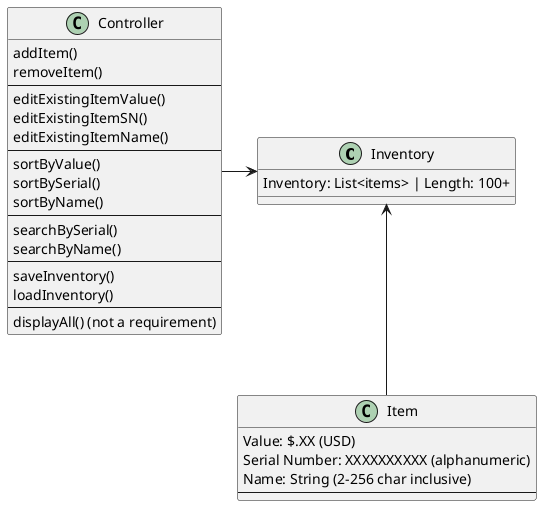 @startuml
'https://plantuml.com/class-diagram

class Inventory {
Inventory: List<items> | Length: 100+
}

class Item {
Value: $.XX (USD)
Serial Number: XXXXXXXXXX (alphanumeric)
Name: String (2-256 char inclusive)
----
}

class Controller {
addItem()
removeItem()
--
editExistingItemValue()
editExistingItemSN()
editExistingItemName()
--
sortByValue()
sortBySerial()
sortByName()
--
searchBySerial()
searchByName()
--
saveInventory()
loadInventory()
--
displayAll() (not a requirement)
}

Controller -> Inventory
Inventory <-- Item

@enduml
'The user shall interact with the application through a Graphical User Interface

The user shall be able to store at least 100 inventory items
    Each inventory item shall have a value representing its monetary value in US dollars
    Each inventory item shall have a unique serial number in the format of XXXXXXXXXX where X can be either a letter or digit
'    Each inventory item shall have a name between 2 and 256 characters in length (inclusive)

'The user shall be able to add a new inventory item
    The application shall display an error message if the user enters an existing serial number for the new item
'The user shall be able to remove an existing inventory item

'The user shall be able to edit the value of an existing inventory item
'The user shall be able to edit the serial number of an existing inventory item
    The application shall prevent the user from duplicating the serial number
'The user shall be able to edit the name of an existing inventory item

'The user shall be able to sort the inventory items by value
'The user shall be able to sort inventory items by serial number
'The user shall be able to sort inventory items by name

'The user shall be able to search for an inventory item by serial number
'The user shall be able to search for an inventory item by name

The user shall be able to save their inventory items to a file
    The user shall be able to select the file format from among the following set of options: TSV (tab-separated value), HTML, JSON
        TSV files shall shall list one inventory item per line, separate each field within an inventory item using a tab character, and end with the extension .txt
        HTML files shall contain valid HTML and end with the extension .html
            The list of inventory items must appear as a table when the HTML file is rendered.
        JSON files shall contain valid JSON and end with the extension .json
    The user shall provide the file name and file location of the file to save
The user shall be able to load inventory items from a file that was previously created by the application.
    The user shall provide the file name and file location of the file to load